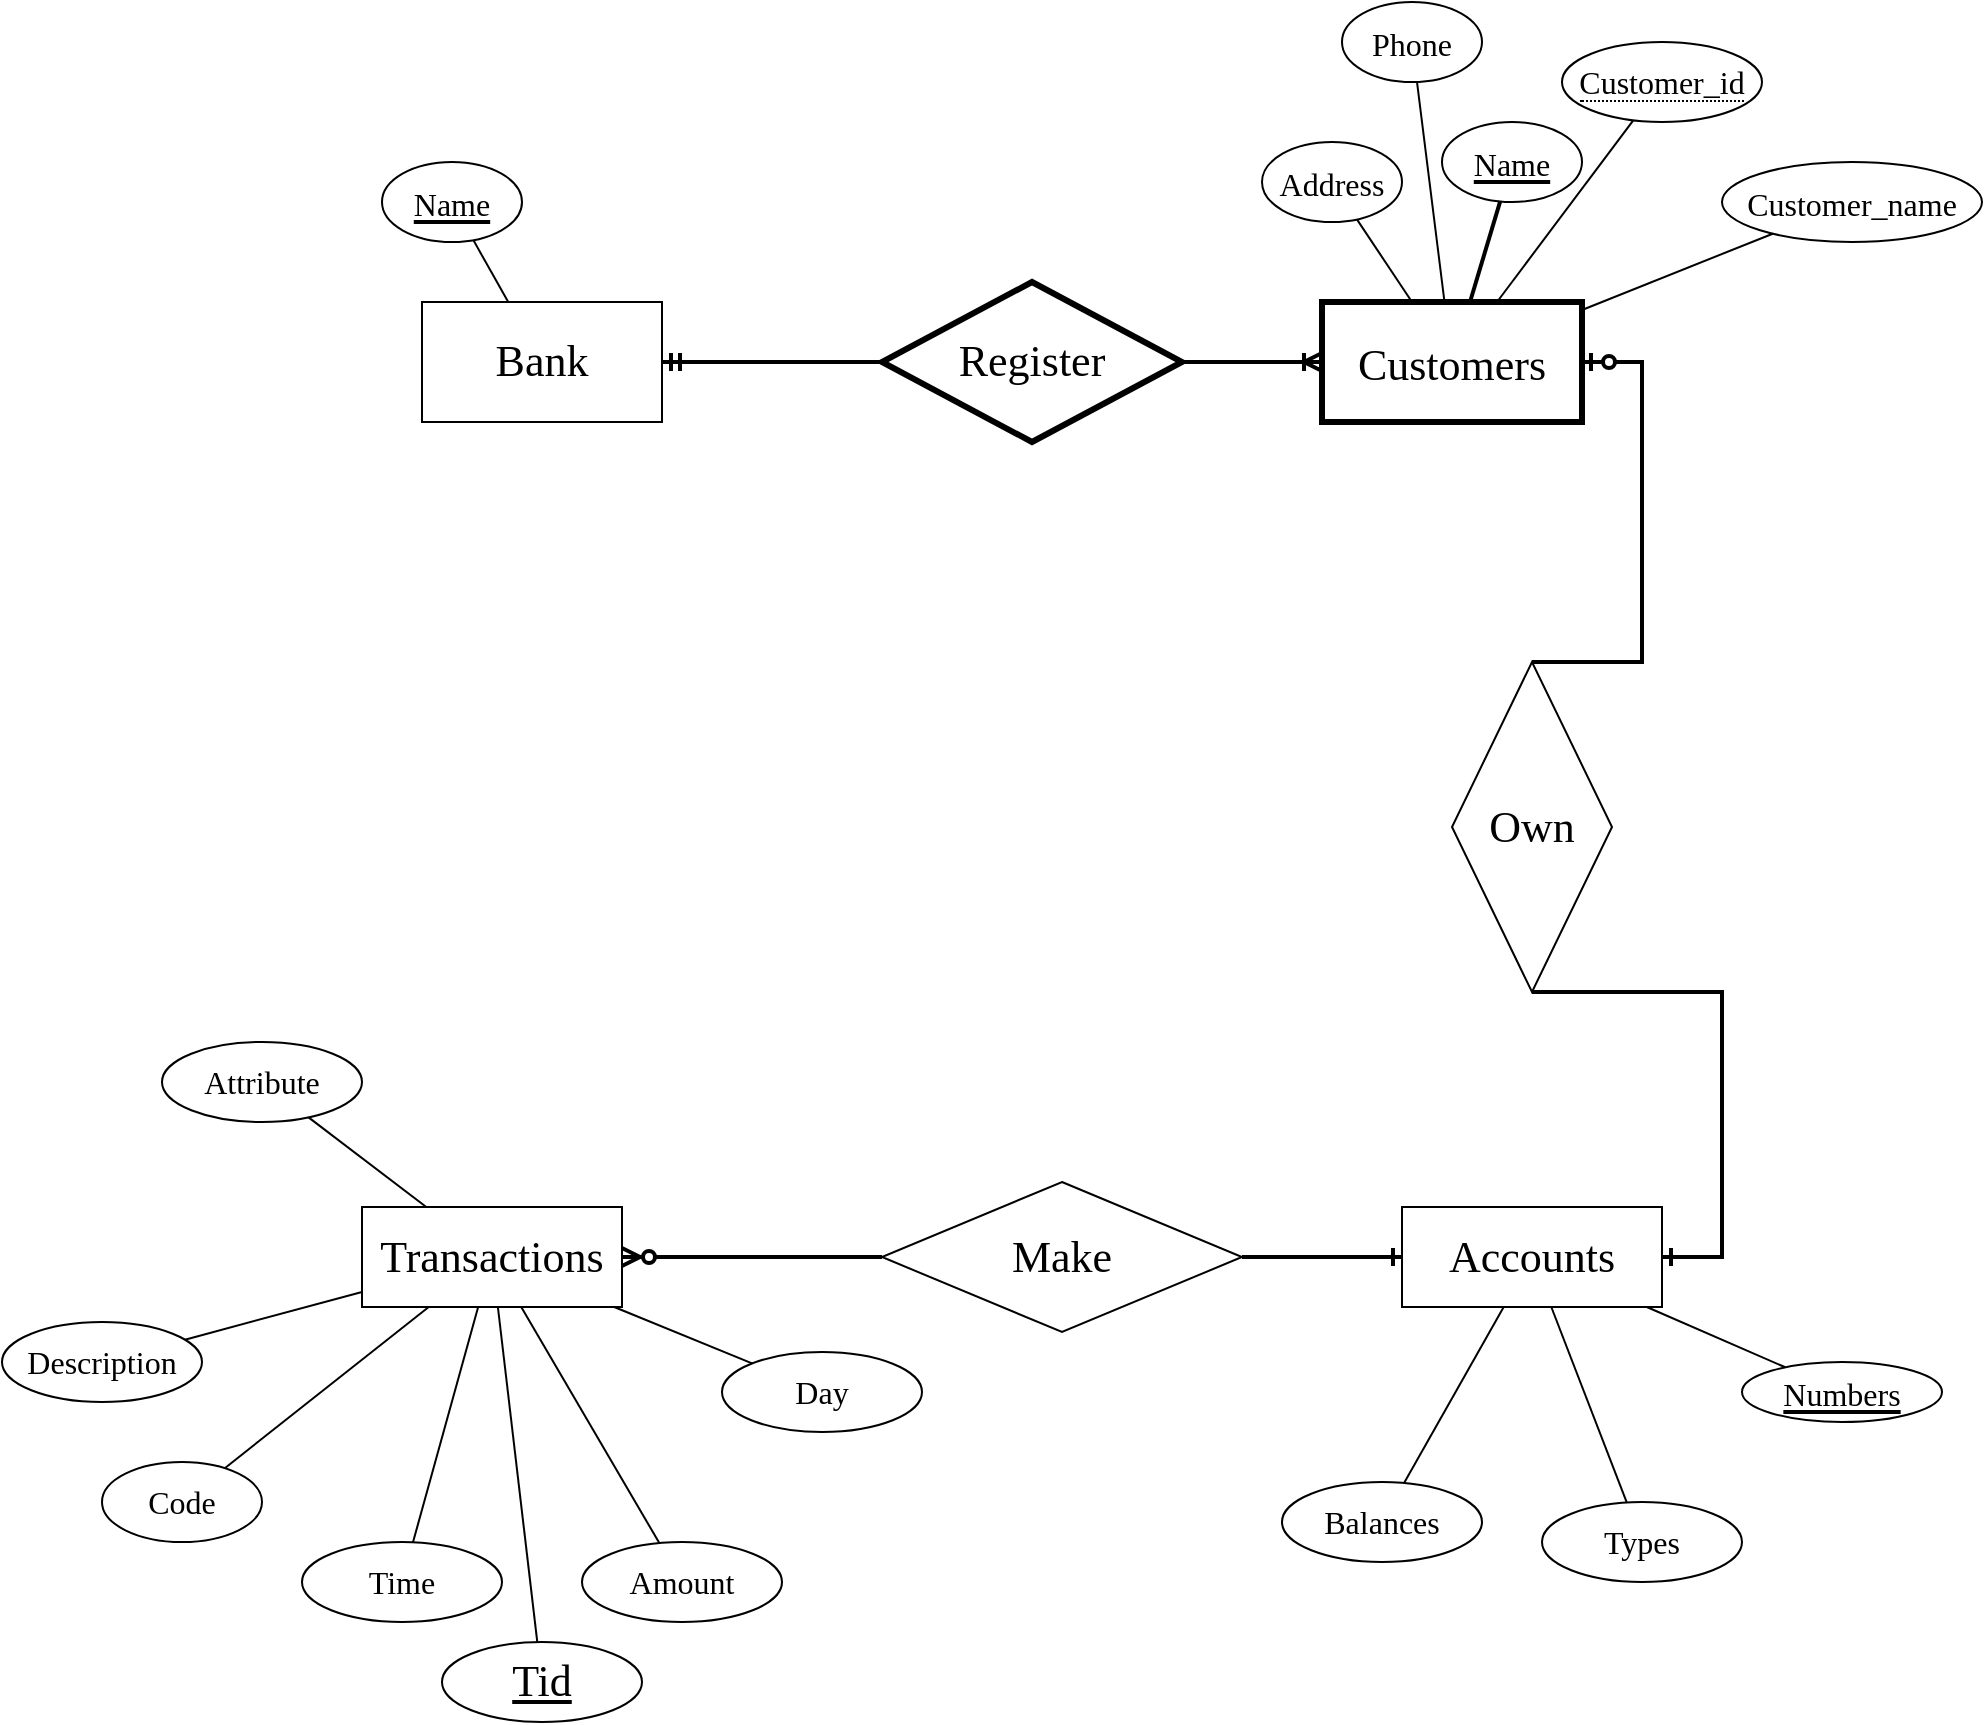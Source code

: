 <mxfile version="17.2.4" type="github">
  <diagram id="R2lEEEUBdFMjLlhIrx00" name="Page-1">
    <mxGraphModel dx="1868" dy="1791" grid="1" gridSize="10" guides="1" tooltips="1" connect="1" arrows="1" fold="1" page="1" pageScale="1" pageWidth="850" pageHeight="1100" math="0" shadow="0" extFonts="Permanent Marker^https://fonts.googleapis.com/css?family=Permanent+Marker">
      <root>
        <mxCell id="0" />
        <mxCell id="1" parent="0" />
        <mxCell id="loPE1wYKaGuPQugVza1v-2" value="&lt;font style=&quot;font-size: 22px&quot; face=&quot;Times New Roman&quot;&gt;Customers&lt;/font&gt;" style="rounded=0;whiteSpace=wrap;html=1;strokeWidth=3;fontSize=25;" vertex="1" parent="1">
          <mxGeometry x="100" y="70" width="130" height="60" as="geometry" />
        </mxCell>
        <mxCell id="loPE1wYKaGuPQugVza1v-3" value="Register" style="rhombus;whiteSpace=wrap;html=1;fontFamily=Times New Roman;fontSize=22;strokeWidth=3;" vertex="1" parent="1">
          <mxGeometry x="-120" y="60" width="150" height="80" as="geometry" />
        </mxCell>
        <mxCell id="loPE1wYKaGuPQugVza1v-5" value="" style="edgeStyle=entityRelationEdgeStyle;fontSize=12;html=1;endArrow=ERoneToMany;rounded=0;fontFamily=Times New Roman;exitX=1;exitY=0.5;exitDx=0;exitDy=0;strokeWidth=2;" edge="1" parent="1" source="loPE1wYKaGuPQugVza1v-3" target="loPE1wYKaGuPQugVza1v-2">
          <mxGeometry width="100" height="100" relative="1" as="geometry">
            <mxPoint x="20" y="200" as="sourcePoint" />
            <mxPoint x="100" y="100" as="targetPoint" />
          </mxGeometry>
        </mxCell>
        <mxCell id="loPE1wYKaGuPQugVza1v-7" value="" style="edgeStyle=entityRelationEdgeStyle;fontSize=12;html=1;endArrow=ERmandOne;rounded=0;fontFamily=Times New Roman;exitX=0;exitY=0.5;exitDx=0;exitDy=0;strokeWidth=2;" edge="1" parent="1" source="loPE1wYKaGuPQugVza1v-3" target="loPE1wYKaGuPQugVza1v-8">
          <mxGeometry width="100" height="100" relative="1" as="geometry">
            <mxPoint x="-60" y="190" as="sourcePoint" />
            <mxPoint x="40" y="90" as="targetPoint" />
          </mxGeometry>
        </mxCell>
        <mxCell id="loPE1wYKaGuPQugVza1v-8" value="Bank" style="rounded=0;whiteSpace=wrap;html=1;fontFamily=Times New Roman;fontSize=22;strokeWidth=1;" vertex="1" parent="1">
          <mxGeometry x="-350" y="70" width="120" height="60" as="geometry" />
        </mxCell>
        <mxCell id="loPE1wYKaGuPQugVza1v-9" value="&lt;font style=&quot;font-size: 16px&quot;&gt;Name&lt;/font&gt;" style="ellipse;whiteSpace=wrap;html=1;fontFamily=Times New Roman;fontSize=22;strokeWidth=1;fontStyle=4" vertex="1" parent="1">
          <mxGeometry x="-370" width="70" height="40" as="geometry" />
        </mxCell>
        <mxCell id="loPE1wYKaGuPQugVza1v-10" value="" style="endArrow=none;html=1;rounded=0;fontFamily=Times New Roman;fontSize=16;" edge="1" parent="1" source="loPE1wYKaGuPQugVza1v-9" target="loPE1wYKaGuPQugVza1v-8">
          <mxGeometry relative="1" as="geometry">
            <mxPoint x="-350" y="60" as="sourcePoint" />
            <mxPoint x="-190" y="60" as="targetPoint" />
          </mxGeometry>
        </mxCell>
        <mxCell id="loPE1wYKaGuPQugVza1v-11" value="&lt;span style=&quot;font-size: 16px&quot;&gt;Address&lt;/span&gt;" style="ellipse;whiteSpace=wrap;html=1;fontFamily=Times New Roman;fontSize=22;strokeWidth=1;fontStyle=0" vertex="1" parent="1">
          <mxGeometry x="70" y="-10" width="70" height="40" as="geometry" />
        </mxCell>
        <mxCell id="loPE1wYKaGuPQugVza1v-13" value="&lt;span style=&quot;font-size: 16px&quot;&gt;Customer_name&lt;/span&gt;" style="ellipse;whiteSpace=wrap;html=1;fontFamily=Times New Roman;fontSize=22;strokeWidth=1;fontStyle=0" vertex="1" parent="1">
          <mxGeometry x="300" width="130" height="40" as="geometry" />
        </mxCell>
        <mxCell id="loPE1wYKaGuPQugVza1v-14" value="&lt;span style=&quot;font-size: 16px&quot;&gt;Phone&lt;/span&gt;" style="ellipse;whiteSpace=wrap;html=1;fontFamily=Times New Roman;fontSize=22;strokeWidth=1;fontStyle=0" vertex="1" parent="1">
          <mxGeometry x="110" y="-80" width="70" height="40" as="geometry" />
        </mxCell>
        <mxCell id="loPE1wYKaGuPQugVza1v-17" value="&lt;span style=&quot;border-bottom: 1px dotted&quot;&gt;Customer_id&lt;/span&gt;" style="ellipse;whiteSpace=wrap;html=1;align=center;fontFamily=Times New Roman;fontSize=16;strokeWidth=1;" vertex="1" parent="1">
          <mxGeometry x="220" y="-60" width="100" height="40" as="geometry" />
        </mxCell>
        <mxCell id="loPE1wYKaGuPQugVza1v-19" value="" style="endArrow=none;html=1;rounded=0;fontFamily=Times New Roman;fontSize=16;" edge="1" parent="1" source="loPE1wYKaGuPQugVza1v-2" target="loPE1wYKaGuPQugVza1v-13">
          <mxGeometry relative="1" as="geometry">
            <mxPoint x="-90" y="-30" as="sourcePoint" />
            <mxPoint x="70" y="-30" as="targetPoint" />
          </mxGeometry>
        </mxCell>
        <mxCell id="loPE1wYKaGuPQugVza1v-21" value="" style="endArrow=none;html=1;rounded=0;fontFamily=Times New Roman;fontSize=16;" edge="1" parent="1" source="loPE1wYKaGuPQugVza1v-2" target="loPE1wYKaGuPQugVza1v-14">
          <mxGeometry relative="1" as="geometry">
            <mxPoint x="-80" y="-20" as="sourcePoint" />
            <mxPoint x="210" y="30" as="targetPoint" />
          </mxGeometry>
        </mxCell>
        <mxCell id="loPE1wYKaGuPQugVza1v-22" value="" style="endArrow=none;html=1;rounded=0;fontFamily=Times New Roman;fontSize=16;" edge="1" parent="1" source="loPE1wYKaGuPQugVza1v-2" target="loPE1wYKaGuPQugVza1v-11">
          <mxGeometry relative="1" as="geometry">
            <mxPoint x="-70" y="-10" as="sourcePoint" />
            <mxPoint x="90" y="-10" as="targetPoint" />
          </mxGeometry>
        </mxCell>
        <mxCell id="loPE1wYKaGuPQugVza1v-23" value="" style="endArrow=none;html=1;rounded=0;fontFamily=Times New Roman;fontSize=16;" edge="1" parent="1" source="loPE1wYKaGuPQugVza1v-2" target="loPE1wYKaGuPQugVza1v-17">
          <mxGeometry relative="1" as="geometry">
            <mxPoint x="100" y="-70" as="sourcePoint" />
            <mxPoint x="260" y="-70" as="targetPoint" />
          </mxGeometry>
        </mxCell>
        <mxCell id="loPE1wYKaGuPQugVza1v-33" value="Accounts" style="whiteSpace=wrap;html=1;align=center;fontFamily=Times New Roman;fontSize=22;strokeWidth=1;" vertex="1" parent="1">
          <mxGeometry x="140" y="522.5" width="130" height="50" as="geometry" />
        </mxCell>
        <mxCell id="loPE1wYKaGuPQugVza1v-37" value="&lt;font style=&quot;font-size: 16px&quot;&gt;Numbers&lt;/font&gt;" style="ellipse;whiteSpace=wrap;html=1;align=center;fontStyle=4;fontFamily=Times New Roman;fontSize=22;strokeWidth=1;" vertex="1" parent="1">
          <mxGeometry x="310" y="600" width="100" height="30" as="geometry" />
        </mxCell>
        <mxCell id="loPE1wYKaGuPQugVza1v-47" value="Balances" style="ellipse;whiteSpace=wrap;html=1;align=center;fontFamily=Times New Roman;fontSize=16;strokeWidth=1;" vertex="1" parent="1">
          <mxGeometry x="80" y="660" width="100" height="40" as="geometry" />
        </mxCell>
        <mxCell id="loPE1wYKaGuPQugVza1v-48" value="Types" style="ellipse;whiteSpace=wrap;html=1;align=center;fontFamily=Times New Roman;fontSize=16;strokeWidth=1;" vertex="1" parent="1">
          <mxGeometry x="210" y="670" width="100" height="40" as="geometry" />
        </mxCell>
        <mxCell id="loPE1wYKaGuPQugVza1v-49" value="" style="endArrow=none;html=1;rounded=0;fontFamily=Times New Roman;fontSize=16;" edge="1" parent="1" source="loPE1wYKaGuPQugVza1v-37" target="loPE1wYKaGuPQugVza1v-33">
          <mxGeometry relative="1" as="geometry">
            <mxPoint x="319.231" y="-20" as="sourcePoint" />
            <mxPoint x="314.596" y="-40.085" as="targetPoint" />
          </mxGeometry>
        </mxCell>
        <mxCell id="loPE1wYKaGuPQugVza1v-61" value="" style="endArrow=none;html=1;rounded=0;fontFamily=Times New Roman;fontSize=16;" edge="1" parent="1" source="loPE1wYKaGuPQugVza1v-33" target="loPE1wYKaGuPQugVza1v-48">
          <mxGeometry relative="1" as="geometry">
            <mxPoint x="439.231" y="100" as="sourcePoint" />
            <mxPoint x="434.596" y="79.915" as="targetPoint" />
          </mxGeometry>
        </mxCell>
        <mxCell id="loPE1wYKaGuPQugVza1v-62" value="" style="endArrow=none;html=1;rounded=0;fontFamily=Times New Roman;fontSize=16;" edge="1" parent="1" source="loPE1wYKaGuPQugVza1v-33" target="loPE1wYKaGuPQugVza1v-47">
          <mxGeometry relative="1" as="geometry">
            <mxPoint x="449.231" y="110" as="sourcePoint" />
            <mxPoint x="444.596" y="89.915" as="targetPoint" />
          </mxGeometry>
        </mxCell>
        <mxCell id="loPE1wYKaGuPQugVza1v-63" value="Own" style="shape=rhombus;perimeter=rhombusPerimeter;whiteSpace=wrap;html=1;align=center;fontFamily=Times New Roman;fontSize=22;strokeWidth=1;horizontal=1;direction=south;" vertex="1" parent="1">
          <mxGeometry x="165" y="250" width="80" height="165" as="geometry" />
        </mxCell>
        <mxCell id="loPE1wYKaGuPQugVza1v-97" value="Make" style="shape=rhombus;perimeter=rhombusPerimeter;whiteSpace=wrap;html=1;align=center;fontFamily=Times New Roman;fontSize=22;strokeWidth=1;" vertex="1" parent="1">
          <mxGeometry x="-120" y="510" width="180" height="75" as="geometry" />
        </mxCell>
        <mxCell id="loPE1wYKaGuPQugVza1v-98" value="" style="edgeStyle=entityRelationEdgeStyle;fontSize=12;html=1;endArrow=ERone;endFill=1;rounded=0;fontFamily=Times New Roman;strokeWidth=2;" edge="1" parent="1" source="loPE1wYKaGuPQugVza1v-97" target="loPE1wYKaGuPQugVza1v-33">
          <mxGeometry width="100" height="100" relative="1" as="geometry">
            <mxPoint x="130" y="690" as="sourcePoint" />
            <mxPoint x="230" y="590" as="targetPoint" />
          </mxGeometry>
        </mxCell>
        <mxCell id="loPE1wYKaGuPQugVza1v-99" value="Transactions" style="whiteSpace=wrap;html=1;align=center;fontFamily=Times New Roman;fontSize=22;strokeWidth=1;" vertex="1" parent="1">
          <mxGeometry x="-380" y="522.5" width="130" height="50" as="geometry" />
        </mxCell>
        <mxCell id="loPE1wYKaGuPQugVza1v-100" value="Tid" style="ellipse;whiteSpace=wrap;html=1;align=center;fontStyle=4;fontFamily=Times New Roman;fontSize=22;strokeWidth=1;" vertex="1" parent="1">
          <mxGeometry x="-340" y="740" width="100" height="40" as="geometry" />
        </mxCell>
        <mxCell id="loPE1wYKaGuPQugVza1v-101" value="Description" style="ellipse;whiteSpace=wrap;html=1;align=center;fontFamily=Times New Roman;fontSize=16;strokeWidth=1;" vertex="1" parent="1">
          <mxGeometry x="-560" y="580" width="100" height="40" as="geometry" />
        </mxCell>
        <mxCell id="loPE1wYKaGuPQugVza1v-102" value="Code" style="ellipse;whiteSpace=wrap;html=1;align=center;fontFamily=Times New Roman;fontSize=16;strokeWidth=1;" vertex="1" parent="1">
          <mxGeometry x="-510" y="650" width="80" height="40" as="geometry" />
        </mxCell>
        <mxCell id="loPE1wYKaGuPQugVza1v-103" value="Amount" style="ellipse;whiteSpace=wrap;html=1;align=center;fontFamily=Times New Roman;fontSize=16;strokeWidth=1;" vertex="1" parent="1">
          <mxGeometry x="-270" y="690" width="100" height="40" as="geometry" />
        </mxCell>
        <mxCell id="loPE1wYKaGuPQugVza1v-104" value="Time" style="ellipse;whiteSpace=wrap;html=1;align=center;fontFamily=Times New Roman;fontSize=16;strokeWidth=1;" vertex="1" parent="1">
          <mxGeometry x="-410" y="690" width="100" height="40" as="geometry" />
        </mxCell>
        <mxCell id="loPE1wYKaGuPQugVza1v-105" value="" style="endArrow=none;html=1;rounded=0;fontFamily=Times New Roman;fontSize=16;" edge="1" parent="1" source="loPE1wYKaGuPQugVza1v-99" target="loPE1wYKaGuPQugVza1v-100">
          <mxGeometry relative="1" as="geometry">
            <mxPoint x="-485" y="609.5" as="sourcePoint" />
            <mxPoint x="-325" y="609.5" as="targetPoint" />
          </mxGeometry>
        </mxCell>
        <mxCell id="loPE1wYKaGuPQugVza1v-106" value="Attribute" style="ellipse;whiteSpace=wrap;html=1;align=center;fontFamily=Times New Roman;fontSize=16;strokeWidth=1;" vertex="1" parent="1">
          <mxGeometry x="-480" y="440" width="100" height="40" as="geometry" />
        </mxCell>
        <mxCell id="loPE1wYKaGuPQugVza1v-108" value="" style="endArrow=none;html=1;rounded=0;fontFamily=Times New Roman;fontSize=16;" edge="1" parent="1" source="loPE1wYKaGuPQugVza1v-99" target="loPE1wYKaGuPQugVza1v-101">
          <mxGeometry relative="1" as="geometry">
            <mxPoint x="-215.769" y="750" as="sourcePoint" />
            <mxPoint x="-220.404" y="729.915" as="targetPoint" />
          </mxGeometry>
        </mxCell>
        <mxCell id="loPE1wYKaGuPQugVza1v-109" value="" style="endArrow=none;html=1;rounded=0;fontFamily=Times New Roman;fontSize=16;" edge="1" parent="1" source="loPE1wYKaGuPQugVza1v-99" target="loPE1wYKaGuPQugVza1v-102">
          <mxGeometry relative="1" as="geometry">
            <mxPoint x="-205.769" y="760" as="sourcePoint" />
            <mxPoint x="-215" y="760" as="targetPoint" />
          </mxGeometry>
        </mxCell>
        <mxCell id="loPE1wYKaGuPQugVza1v-110" value="" style="endArrow=none;html=1;rounded=0;fontFamily=Times New Roman;fontSize=16;" edge="1" parent="1" source="loPE1wYKaGuPQugVza1v-104" target="loPE1wYKaGuPQugVza1v-99">
          <mxGeometry relative="1" as="geometry">
            <mxPoint x="-185.769" y="780" as="sourcePoint" />
            <mxPoint x="-190.404" y="759.915" as="targetPoint" />
          </mxGeometry>
        </mxCell>
        <mxCell id="loPE1wYKaGuPQugVza1v-111" value="" style="endArrow=none;html=1;rounded=0;fontFamily=Times New Roman;fontSize=16;" edge="1" parent="1" source="loPE1wYKaGuPQugVza1v-103" target="loPE1wYKaGuPQugVza1v-99">
          <mxGeometry relative="1" as="geometry">
            <mxPoint x="-135.769" y="830" as="sourcePoint" />
            <mxPoint x="-140.404" y="809.915" as="targetPoint" />
          </mxGeometry>
        </mxCell>
        <mxCell id="loPE1wYKaGuPQugVza1v-112" value="" style="endArrow=none;html=1;rounded=0;fontFamily=Times New Roman;fontSize=16;" edge="1" parent="1" source="loPE1wYKaGuPQugVza1v-99" target="loPE1wYKaGuPQugVza1v-106">
          <mxGeometry relative="1" as="geometry">
            <mxPoint x="-125.769" y="840" as="sourcePoint" />
            <mxPoint x="-130.404" y="819.915" as="targetPoint" />
          </mxGeometry>
        </mxCell>
        <mxCell id="loPE1wYKaGuPQugVza1v-87" value="Day" style="ellipse;whiteSpace=wrap;html=1;align=center;fontFamily=Times New Roman;fontSize=16;strokeWidth=1;" vertex="1" parent="1">
          <mxGeometry x="-200" y="595" width="100" height="40" as="geometry" />
        </mxCell>
        <mxCell id="loPE1wYKaGuPQugVza1v-113" value="" style="endArrow=none;html=1;rounded=0;fontFamily=Times New Roman;fontSize=16;" edge="1" parent="1" source="loPE1wYKaGuPQugVza1v-99" target="loPE1wYKaGuPQugVza1v-87">
          <mxGeometry relative="1" as="geometry">
            <mxPoint x="-241.481" y="720" as="sourcePoint" />
            <mxPoint x="-174.204" y="629.176" as="targetPoint" />
          </mxGeometry>
        </mxCell>
        <mxCell id="loPE1wYKaGuPQugVza1v-116" value="" style="edgeStyle=entityRelationEdgeStyle;fontSize=12;html=1;endArrow=ERone;endFill=1;rounded=0;fontFamily=Times New Roman;exitX=1;exitY=0.5;exitDx=0;exitDy=0;strokeWidth=2;" edge="1" parent="1" source="loPE1wYKaGuPQugVza1v-63" target="loPE1wYKaGuPQugVza1v-33">
          <mxGeometry width="100" height="100" relative="1" as="geometry">
            <mxPoint x="-70" y="540" as="sourcePoint" />
            <mxPoint x="30" y="440" as="targetPoint" />
          </mxGeometry>
        </mxCell>
        <mxCell id="loPE1wYKaGuPQugVza1v-118" value="" style="edgeStyle=entityRelationEdgeStyle;fontSize=12;html=1;endArrow=ERzeroToMany;endFill=1;rounded=0;fontFamily=Times New Roman;strokeWidth=2;" edge="1" parent="1" source="loPE1wYKaGuPQugVza1v-97" target="loPE1wYKaGuPQugVza1v-99">
          <mxGeometry width="100" height="100" relative="1" as="geometry">
            <mxPoint x="-130" y="540" as="sourcePoint" />
            <mxPoint x="-30" y="440" as="targetPoint" />
          </mxGeometry>
        </mxCell>
        <mxCell id="loPE1wYKaGuPQugVza1v-119" value="" style="edgeStyle=entityRelationEdgeStyle;fontSize=12;html=1;endArrow=ERzeroToOne;endFill=1;rounded=0;fontFamily=Times New Roman;strokeWidth=2;exitX=0;exitY=0.5;exitDx=0;exitDy=0;" edge="1" parent="1" source="loPE1wYKaGuPQugVza1v-63" target="loPE1wYKaGuPQugVza1v-2">
          <mxGeometry width="100" height="100" relative="1" as="geometry">
            <mxPoint x="-130" y="470" as="sourcePoint" />
            <mxPoint x="-30" y="370" as="targetPoint" />
          </mxGeometry>
        </mxCell>
        <mxCell id="loPE1wYKaGuPQugVza1v-120" value="&lt;font style=&quot;font-size: 16px&quot;&gt;Name&lt;/font&gt;" style="ellipse;whiteSpace=wrap;html=1;fontFamily=Times New Roman;fontSize=22;strokeWidth=1;fontStyle=4" vertex="1" parent="1">
          <mxGeometry x="160" y="-20" width="70" height="40" as="geometry" />
        </mxCell>
        <mxCell id="loPE1wYKaGuPQugVza1v-121" value="" style="endArrow=none;html=1;rounded=0;fontFamily=Times New Roman;fontSize=22;strokeWidth=2;" edge="1" parent="1" source="loPE1wYKaGuPQugVza1v-120" target="loPE1wYKaGuPQugVza1v-2">
          <mxGeometry relative="1" as="geometry">
            <mxPoint x="-160" y="150" as="sourcePoint" />
            <mxPoint y="150" as="targetPoint" />
          </mxGeometry>
        </mxCell>
      </root>
    </mxGraphModel>
  </diagram>
</mxfile>
